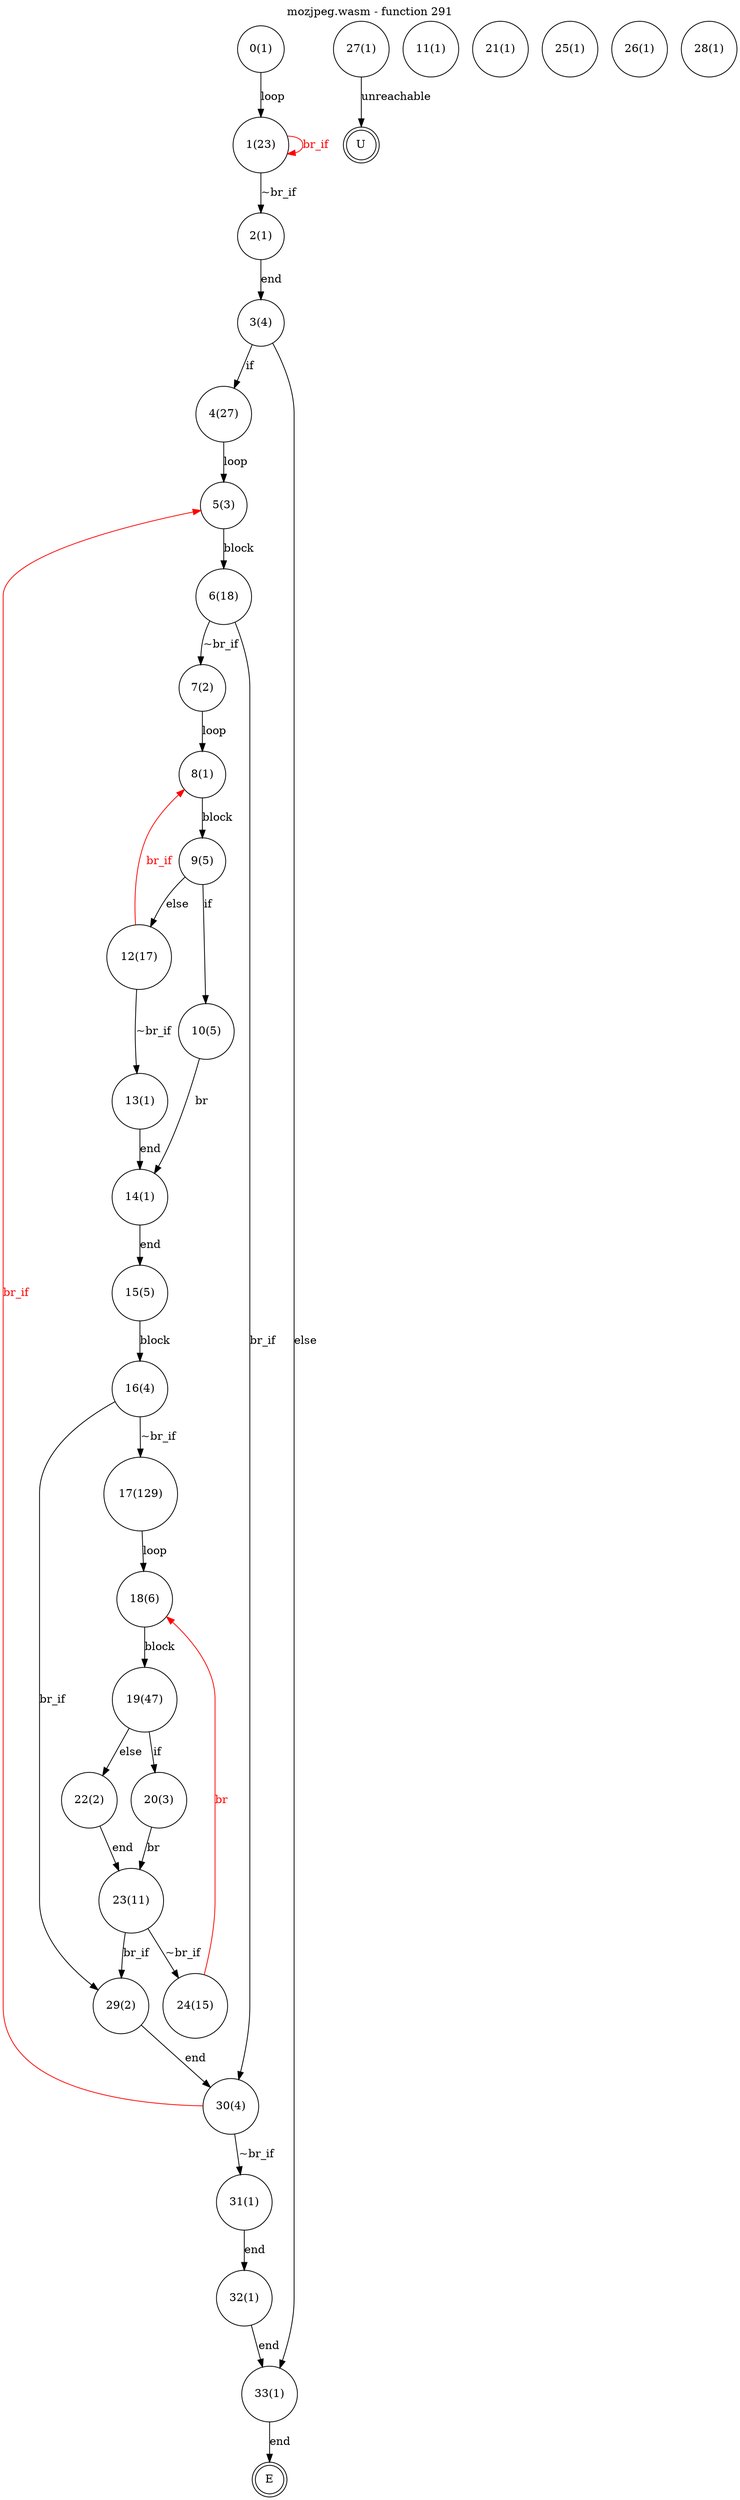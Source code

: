digraph finite_state_machine {
    label = "mozjpeg.wasm - function 291"
    labelloc =  t
    labelfontsize = 16
    labelfontcolor = black
    labelfontname = "Helvetica"
    node [shape = doublecircle]; E U ;
node [shape=circle, fontcolor=black, style="", label="0(1)"]0
node [shape=circle, fontcolor=black, style="", label="1(23)"]1
node [shape=circle, fontcolor=black, style="", label="2(1)"]2
node [shape=circle, fontcolor=black, style="", label="3(4)"]3
node [shape=circle, fontcolor=black, style="", label="4(27)"]4
node [shape=circle, fontcolor=black, style="", label="5(3)"]5
node [shape=circle, fontcolor=black, style="", label="6(18)"]6
node [shape=circle, fontcolor=black, style="", label="7(2)"]7
node [shape=circle, fontcolor=black, style="", label="8(1)"]8
node [shape=circle, fontcolor=black, style="", label="9(5)"]9
node [shape=circle, fontcolor=black, style="", label="10(5)"]10
node [shape=circle, fontcolor=black, style="", label="11(1)"]11
node [shape=circle, fontcolor=black, style="", label="12(17)"]12
node [shape=circle, fontcolor=black, style="", label="13(1)"]13
node [shape=circle, fontcolor=black, style="", label="14(1)"]14
node [shape=circle, fontcolor=black, style="", label="15(5)"]15
node [shape=circle, fontcolor=black, style="", label="16(4)"]16
node [shape=circle, fontcolor=black, style="", label="17(129)"]17
node [shape=circle, fontcolor=black, style="", label="18(6)"]18
node [shape=circle, fontcolor=black, style="", label="19(47)"]19
node [shape=circle, fontcolor=black, style="", label="20(3)"]20
node [shape=circle, fontcolor=black, style="", label="21(1)"]21
node [shape=circle, fontcolor=black, style="", label="22(2)"]22
node [shape=circle, fontcolor=black, style="", label="23(11)"]23
node [shape=circle, fontcolor=black, style="", label="24(15)"]24
node [shape=circle, fontcolor=black, style="", label="25(1)"]25
node [shape=circle, fontcolor=black, style="", label="26(1)"]26
node [shape=circle, fontcolor=black, style="", label="27(1)"]27
node [shape=circle, fontcolor=black, style="", label="28(1)"]28
node [shape=circle, fontcolor=black, style="", label="29(2)"]29
node [shape=circle, fontcolor=black, style="", label="30(4)"]30
node [shape=circle, fontcolor=black, style="", label="31(1)"]31
node [shape=circle, fontcolor=black, style="", label="32(1)"]32
node [shape=circle, fontcolor=black, style="", label="33(1)"]33
node [shape=circle, fontcolor=black, style="", label="E"]E
node [shape=circle, fontcolor=black, style="", label="U"]U
    0 -> 1[label="loop"];
    1 -> 2[label="~br_if"];
    1 -> 1[color="red" fontcolor="red" label="br_if"];
    2 -> 3[label="end"];
    3 -> 4[label="if"];
    3 -> 33[label="else"];
    4 -> 5[label="loop"];
    5 -> 6[label="block"];
    6 -> 7[label="~br_if"];
    6 -> 30[label="br_if"];
    7 -> 8[label="loop"];
    8 -> 9[label="block"];
    9 -> 10[label="if"];
    9 -> 12[label="else"];
    10 -> 14[label="br"];
    12 -> 13[label="~br_if"];
    12 -> 8[color="red" fontcolor="red" label="br_if"];
    13 -> 14[label="end"];
    14 -> 15[label="end"];
    15 -> 16[label="block"];
    16 -> 17[label="~br_if"];
    16 -> 29[label="br_if"];
    17 -> 18[label="loop"];
    18 -> 19[label="block"];
    19 -> 20[label="if"];
    19 -> 22[label="else"];
    20 -> 23[label="br"];
    22 -> 23[label="end"];
    23 -> 24[label="~br_if"];
    23 -> 29[label="br_if"];
    24 -> 18[color="red" fontcolor="red" label="br"];
    27 -> U[label="unreachable"];
    29 -> 30[label="end"];
    30 -> 31[label="~br_if"];
    30 -> 5[color="red" fontcolor="red" label="br_if"];
    31 -> 32[label="end"];
    32 -> 33[label="end"];
    33 -> E[label="end"];
}
